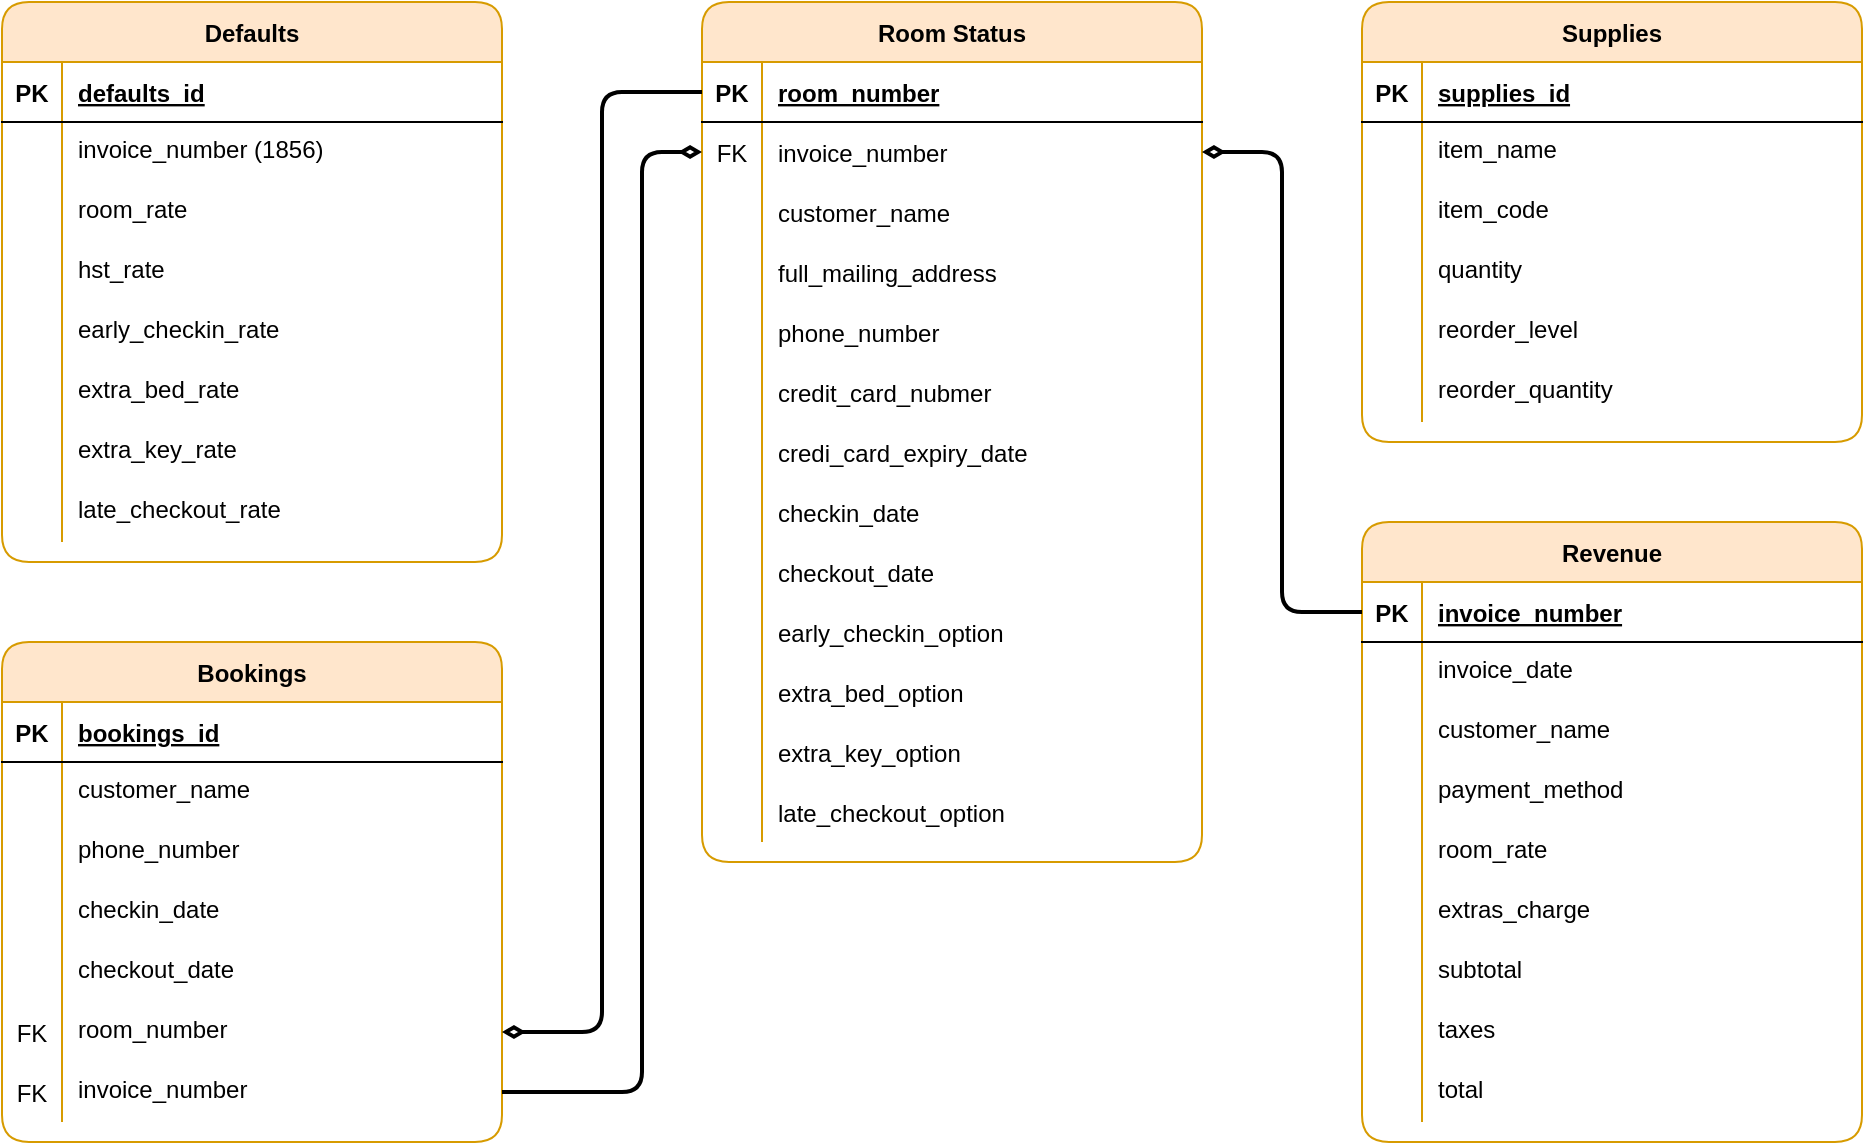 <mxfile version="21.1.1" type="github">
  <diagram id="R2lEEEUBdFMjLlhIrx00" name="Page-1">
    <mxGraphModel dx="1122" dy="660" grid="1" gridSize="10" guides="1" tooltips="1" connect="1" arrows="1" fold="1" page="1" pageScale="1" pageWidth="1000" pageHeight="700" background="#ffffff" math="0" shadow="0" extFonts="Permanent Marker^https://fonts.googleapis.com/css?family=Permanent+Marker">
      <root>
        <mxCell id="0" />
        <mxCell id="1" parent="0" />
        <mxCell id="C-vyLk0tnHw3VtMMgP7b-13" value="Room Status" style="shape=table;startSize=30;container=1;collapsible=1;childLayout=tableLayout;fixedRows=1;rowLines=0;fontStyle=1;align=center;resizeLast=1;fillColor=#ffe6cc;strokeColor=#d79b00;rounded=1;" parent="1" vertex="1">
          <mxGeometry x="390" y="40" width="250" height="430" as="geometry" />
        </mxCell>
        <mxCell id="C-vyLk0tnHw3VtMMgP7b-14" value="" style="shape=partialRectangle;collapsible=0;dropTarget=0;pointerEvents=0;fillColor=none;points=[[0,0.5],[1,0.5]];portConstraint=eastwest;top=0;left=0;right=0;bottom=1;rounded=1;" parent="C-vyLk0tnHw3VtMMgP7b-13" vertex="1">
          <mxGeometry y="30" width="250" height="30" as="geometry" />
        </mxCell>
        <mxCell id="C-vyLk0tnHw3VtMMgP7b-15" value="PK" style="shape=partialRectangle;overflow=hidden;connectable=0;fillColor=none;top=0;left=0;bottom=0;right=0;fontStyle=1;rounded=1;" parent="C-vyLk0tnHw3VtMMgP7b-14" vertex="1">
          <mxGeometry width="30" height="30" as="geometry">
            <mxRectangle width="30" height="30" as="alternateBounds" />
          </mxGeometry>
        </mxCell>
        <mxCell id="C-vyLk0tnHw3VtMMgP7b-16" value="room_number" style="shape=partialRectangle;overflow=hidden;connectable=0;fillColor=none;top=0;left=0;bottom=0;right=0;align=left;spacingLeft=6;fontStyle=5;rounded=1;" parent="C-vyLk0tnHw3VtMMgP7b-14" vertex="1">
          <mxGeometry x="30" width="220" height="30" as="geometry">
            <mxRectangle width="220" height="30" as="alternateBounds" />
          </mxGeometry>
        </mxCell>
        <mxCell id="C-vyLk0tnHw3VtMMgP7b-17" value="" style="shape=partialRectangle;collapsible=0;dropTarget=0;pointerEvents=0;fillColor=none;points=[[0,0.5],[1,0.5]];portConstraint=eastwest;top=0;left=0;right=0;bottom=0;rounded=1;" parent="C-vyLk0tnHw3VtMMgP7b-13" vertex="1">
          <mxGeometry y="60" width="250" height="30" as="geometry" />
        </mxCell>
        <mxCell id="C-vyLk0tnHw3VtMMgP7b-18" value="FK" style="shape=partialRectangle;overflow=hidden;connectable=0;fillColor=none;top=0;left=0;bottom=0;right=0;rounded=1;" parent="C-vyLk0tnHw3VtMMgP7b-17" vertex="1">
          <mxGeometry width="30" height="30" as="geometry">
            <mxRectangle width="30" height="30" as="alternateBounds" />
          </mxGeometry>
        </mxCell>
        <mxCell id="C-vyLk0tnHw3VtMMgP7b-19" value="invoice_number" style="shape=partialRectangle;overflow=hidden;connectable=0;fillColor=none;top=0;left=0;bottom=0;right=0;align=left;spacingLeft=6;rounded=1;" parent="C-vyLk0tnHw3VtMMgP7b-17" vertex="1">
          <mxGeometry x="30" width="220" height="30" as="geometry">
            <mxRectangle width="220" height="30" as="alternateBounds" />
          </mxGeometry>
        </mxCell>
        <mxCell id="C-vyLk0tnHw3VtMMgP7b-20" value="" style="shape=partialRectangle;collapsible=0;dropTarget=0;pointerEvents=0;fillColor=none;points=[[0,0.5],[1,0.5]];portConstraint=eastwest;top=0;left=0;right=0;bottom=0;rounded=1;" parent="C-vyLk0tnHw3VtMMgP7b-13" vertex="1">
          <mxGeometry y="90" width="250" height="30" as="geometry" />
        </mxCell>
        <mxCell id="C-vyLk0tnHw3VtMMgP7b-21" value="" style="shape=partialRectangle;overflow=hidden;connectable=0;fillColor=none;top=0;left=0;bottom=0;right=0;rounded=1;" parent="C-vyLk0tnHw3VtMMgP7b-20" vertex="1">
          <mxGeometry width="30" height="30" as="geometry">
            <mxRectangle width="30" height="30" as="alternateBounds" />
          </mxGeometry>
        </mxCell>
        <mxCell id="C-vyLk0tnHw3VtMMgP7b-22" value="customer_name" style="shape=partialRectangle;overflow=hidden;connectable=0;fillColor=none;top=0;left=0;bottom=0;right=0;align=left;spacingLeft=6;rounded=1;" parent="C-vyLk0tnHw3VtMMgP7b-20" vertex="1">
          <mxGeometry x="30" width="220" height="30" as="geometry">
            <mxRectangle width="220" height="30" as="alternateBounds" />
          </mxGeometry>
        </mxCell>
        <mxCell id="Il1NkntaHr1qtfsXbBFv-8" value="" style="shape=partialRectangle;collapsible=0;dropTarget=0;pointerEvents=0;fillColor=none;points=[[0,0.5],[1,0.5]];portConstraint=eastwest;top=0;left=0;right=0;bottom=0;rounded=1;" vertex="1" parent="C-vyLk0tnHw3VtMMgP7b-13">
          <mxGeometry y="120" width="250" height="30" as="geometry" />
        </mxCell>
        <mxCell id="Il1NkntaHr1qtfsXbBFv-9" value="" style="shape=partialRectangle;overflow=hidden;connectable=0;fillColor=none;top=0;left=0;bottom=0;right=0;rounded=1;" vertex="1" parent="Il1NkntaHr1qtfsXbBFv-8">
          <mxGeometry width="30" height="30" as="geometry">
            <mxRectangle width="30" height="30" as="alternateBounds" />
          </mxGeometry>
        </mxCell>
        <mxCell id="Il1NkntaHr1qtfsXbBFv-10" value="full_mailing_address" style="shape=partialRectangle;overflow=hidden;connectable=0;fillColor=none;top=0;left=0;bottom=0;right=0;align=left;spacingLeft=6;rounded=1;" vertex="1" parent="Il1NkntaHr1qtfsXbBFv-8">
          <mxGeometry x="30" width="220" height="30" as="geometry">
            <mxRectangle width="220" height="30" as="alternateBounds" />
          </mxGeometry>
        </mxCell>
        <mxCell id="Il1NkntaHr1qtfsXbBFv-11" value="" style="shape=partialRectangle;collapsible=0;dropTarget=0;pointerEvents=0;fillColor=none;points=[[0,0.5],[1,0.5]];portConstraint=eastwest;top=0;left=0;right=0;bottom=0;rounded=1;" vertex="1" parent="C-vyLk0tnHw3VtMMgP7b-13">
          <mxGeometry y="150" width="250" height="30" as="geometry" />
        </mxCell>
        <mxCell id="Il1NkntaHr1qtfsXbBFv-12" value="" style="shape=partialRectangle;overflow=hidden;connectable=0;fillColor=none;top=0;left=0;bottom=0;right=0;rounded=1;" vertex="1" parent="Il1NkntaHr1qtfsXbBFv-11">
          <mxGeometry width="30" height="30" as="geometry">
            <mxRectangle width="30" height="30" as="alternateBounds" />
          </mxGeometry>
        </mxCell>
        <mxCell id="Il1NkntaHr1qtfsXbBFv-13" value="phone_number" style="shape=partialRectangle;overflow=hidden;connectable=0;fillColor=none;top=0;left=0;bottom=0;right=0;align=left;spacingLeft=6;rounded=1;" vertex="1" parent="Il1NkntaHr1qtfsXbBFv-11">
          <mxGeometry x="30" width="220" height="30" as="geometry">
            <mxRectangle width="220" height="30" as="alternateBounds" />
          </mxGeometry>
        </mxCell>
        <mxCell id="Il1NkntaHr1qtfsXbBFv-14" value="" style="shape=partialRectangle;collapsible=0;dropTarget=0;pointerEvents=0;fillColor=none;points=[[0,0.5],[1,0.5]];portConstraint=eastwest;top=0;left=0;right=0;bottom=0;rounded=1;" vertex="1" parent="C-vyLk0tnHw3VtMMgP7b-13">
          <mxGeometry y="180" width="250" height="30" as="geometry" />
        </mxCell>
        <mxCell id="Il1NkntaHr1qtfsXbBFv-15" value="" style="shape=partialRectangle;overflow=hidden;connectable=0;fillColor=none;top=0;left=0;bottom=0;right=0;rounded=1;" vertex="1" parent="Il1NkntaHr1qtfsXbBFv-14">
          <mxGeometry width="30" height="30" as="geometry">
            <mxRectangle width="30" height="30" as="alternateBounds" />
          </mxGeometry>
        </mxCell>
        <mxCell id="Il1NkntaHr1qtfsXbBFv-16" value="credit_card_nubmer" style="shape=partialRectangle;overflow=hidden;connectable=0;fillColor=none;top=0;left=0;bottom=0;right=0;align=left;spacingLeft=6;rounded=1;" vertex="1" parent="Il1NkntaHr1qtfsXbBFv-14">
          <mxGeometry x="30" width="220" height="30" as="geometry">
            <mxRectangle width="220" height="30" as="alternateBounds" />
          </mxGeometry>
        </mxCell>
        <mxCell id="Il1NkntaHr1qtfsXbBFv-17" value="" style="shape=partialRectangle;collapsible=0;dropTarget=0;pointerEvents=0;fillColor=none;points=[[0,0.5],[1,0.5]];portConstraint=eastwest;top=0;left=0;right=0;bottom=0;rounded=1;" vertex="1" parent="C-vyLk0tnHw3VtMMgP7b-13">
          <mxGeometry y="210" width="250" height="30" as="geometry" />
        </mxCell>
        <mxCell id="Il1NkntaHr1qtfsXbBFv-18" value="" style="shape=partialRectangle;overflow=hidden;connectable=0;fillColor=none;top=0;left=0;bottom=0;right=0;rounded=1;" vertex="1" parent="Il1NkntaHr1qtfsXbBFv-17">
          <mxGeometry width="30" height="30" as="geometry">
            <mxRectangle width="30" height="30" as="alternateBounds" />
          </mxGeometry>
        </mxCell>
        <mxCell id="Il1NkntaHr1qtfsXbBFv-19" value="credi_card_expiry_date" style="shape=partialRectangle;overflow=hidden;connectable=0;fillColor=none;top=0;left=0;bottom=0;right=0;align=left;spacingLeft=6;rounded=1;" vertex="1" parent="Il1NkntaHr1qtfsXbBFv-17">
          <mxGeometry x="30" width="220" height="30" as="geometry">
            <mxRectangle width="220" height="30" as="alternateBounds" />
          </mxGeometry>
        </mxCell>
        <mxCell id="Il1NkntaHr1qtfsXbBFv-20" value="" style="shape=partialRectangle;collapsible=0;dropTarget=0;pointerEvents=0;fillColor=none;points=[[0,0.5],[1,0.5]];portConstraint=eastwest;top=0;left=0;right=0;bottom=0;rounded=1;" vertex="1" parent="C-vyLk0tnHw3VtMMgP7b-13">
          <mxGeometry y="240" width="250" height="30" as="geometry" />
        </mxCell>
        <mxCell id="Il1NkntaHr1qtfsXbBFv-21" value="" style="shape=partialRectangle;overflow=hidden;connectable=0;fillColor=none;top=0;left=0;bottom=0;right=0;rounded=1;" vertex="1" parent="Il1NkntaHr1qtfsXbBFv-20">
          <mxGeometry width="30" height="30" as="geometry">
            <mxRectangle width="30" height="30" as="alternateBounds" />
          </mxGeometry>
        </mxCell>
        <mxCell id="Il1NkntaHr1qtfsXbBFv-22" value="checkin_date" style="shape=partialRectangle;overflow=hidden;connectable=0;fillColor=none;top=0;left=0;bottom=0;right=0;align=left;spacingLeft=6;rounded=1;" vertex="1" parent="Il1NkntaHr1qtfsXbBFv-20">
          <mxGeometry x="30" width="220" height="30" as="geometry">
            <mxRectangle width="220" height="30" as="alternateBounds" />
          </mxGeometry>
        </mxCell>
        <mxCell id="Il1NkntaHr1qtfsXbBFv-23" value="" style="shape=partialRectangle;collapsible=0;dropTarget=0;pointerEvents=0;fillColor=none;points=[[0,0.5],[1,0.5]];portConstraint=eastwest;top=0;left=0;right=0;bottom=0;rounded=1;" vertex="1" parent="C-vyLk0tnHw3VtMMgP7b-13">
          <mxGeometry y="270" width="250" height="30" as="geometry" />
        </mxCell>
        <mxCell id="Il1NkntaHr1qtfsXbBFv-24" value="" style="shape=partialRectangle;overflow=hidden;connectable=0;fillColor=none;top=0;left=0;bottom=0;right=0;rounded=1;" vertex="1" parent="Il1NkntaHr1qtfsXbBFv-23">
          <mxGeometry width="30" height="30" as="geometry">
            <mxRectangle width="30" height="30" as="alternateBounds" />
          </mxGeometry>
        </mxCell>
        <mxCell id="Il1NkntaHr1qtfsXbBFv-25" value="checkout_date" style="shape=partialRectangle;overflow=hidden;connectable=0;fillColor=none;top=0;left=0;bottom=0;right=0;align=left;spacingLeft=6;rounded=1;" vertex="1" parent="Il1NkntaHr1qtfsXbBFv-23">
          <mxGeometry x="30" width="220" height="30" as="geometry">
            <mxRectangle width="220" height="30" as="alternateBounds" />
          </mxGeometry>
        </mxCell>
        <mxCell id="Il1NkntaHr1qtfsXbBFv-26" value="" style="shape=partialRectangle;collapsible=0;dropTarget=0;pointerEvents=0;fillColor=none;points=[[0,0.5],[1,0.5]];portConstraint=eastwest;top=0;left=0;right=0;bottom=0;rounded=1;" vertex="1" parent="C-vyLk0tnHw3VtMMgP7b-13">
          <mxGeometry y="300" width="250" height="30" as="geometry" />
        </mxCell>
        <mxCell id="Il1NkntaHr1qtfsXbBFv-27" value="" style="shape=partialRectangle;overflow=hidden;connectable=0;fillColor=none;top=0;left=0;bottom=0;right=0;rounded=1;" vertex="1" parent="Il1NkntaHr1qtfsXbBFv-26">
          <mxGeometry width="30" height="30" as="geometry">
            <mxRectangle width="30" height="30" as="alternateBounds" />
          </mxGeometry>
        </mxCell>
        <mxCell id="Il1NkntaHr1qtfsXbBFv-28" value="early_checkin_option" style="shape=partialRectangle;overflow=hidden;connectable=0;fillColor=none;top=0;left=0;bottom=0;right=0;align=left;spacingLeft=6;rounded=1;" vertex="1" parent="Il1NkntaHr1qtfsXbBFv-26">
          <mxGeometry x="30" width="220" height="30" as="geometry">
            <mxRectangle width="220" height="30" as="alternateBounds" />
          </mxGeometry>
        </mxCell>
        <mxCell id="Il1NkntaHr1qtfsXbBFv-50" value="" style="shape=partialRectangle;collapsible=0;dropTarget=0;pointerEvents=0;fillColor=none;points=[[0,0.5],[1,0.5]];portConstraint=eastwest;top=0;left=0;right=0;bottom=0;rounded=1;" vertex="1" parent="C-vyLk0tnHw3VtMMgP7b-13">
          <mxGeometry y="330" width="250" height="30" as="geometry" />
        </mxCell>
        <mxCell id="Il1NkntaHr1qtfsXbBFv-51" value="" style="shape=partialRectangle;overflow=hidden;connectable=0;fillColor=none;top=0;left=0;bottom=0;right=0;rounded=1;" vertex="1" parent="Il1NkntaHr1qtfsXbBFv-50">
          <mxGeometry width="30" height="30" as="geometry">
            <mxRectangle width="30" height="30" as="alternateBounds" />
          </mxGeometry>
        </mxCell>
        <mxCell id="Il1NkntaHr1qtfsXbBFv-52" value="extra_bed_option" style="shape=partialRectangle;overflow=hidden;connectable=0;fillColor=none;top=0;left=0;bottom=0;right=0;align=left;spacingLeft=6;rounded=1;" vertex="1" parent="Il1NkntaHr1qtfsXbBFv-50">
          <mxGeometry x="30" width="220" height="30" as="geometry">
            <mxRectangle width="220" height="30" as="alternateBounds" />
          </mxGeometry>
        </mxCell>
        <mxCell id="Il1NkntaHr1qtfsXbBFv-53" value="" style="shape=partialRectangle;collapsible=0;dropTarget=0;pointerEvents=0;fillColor=none;points=[[0,0.5],[1,0.5]];portConstraint=eastwest;top=0;left=0;right=0;bottom=0;rounded=1;" vertex="1" parent="C-vyLk0tnHw3VtMMgP7b-13">
          <mxGeometry y="360" width="250" height="30" as="geometry" />
        </mxCell>
        <mxCell id="Il1NkntaHr1qtfsXbBFv-54" value="" style="shape=partialRectangle;overflow=hidden;connectable=0;fillColor=none;top=0;left=0;bottom=0;right=0;rounded=1;" vertex="1" parent="Il1NkntaHr1qtfsXbBFv-53">
          <mxGeometry width="30" height="30" as="geometry">
            <mxRectangle width="30" height="30" as="alternateBounds" />
          </mxGeometry>
        </mxCell>
        <mxCell id="Il1NkntaHr1qtfsXbBFv-55" value="extra_key_option" style="shape=partialRectangle;overflow=hidden;connectable=0;fillColor=none;top=0;left=0;bottom=0;right=0;align=left;spacingLeft=6;rounded=1;" vertex="1" parent="Il1NkntaHr1qtfsXbBFv-53">
          <mxGeometry x="30" width="220" height="30" as="geometry">
            <mxRectangle width="220" height="30" as="alternateBounds" />
          </mxGeometry>
        </mxCell>
        <mxCell id="Il1NkntaHr1qtfsXbBFv-56" value="" style="shape=partialRectangle;collapsible=0;dropTarget=0;pointerEvents=0;fillColor=none;points=[[0,0.5],[1,0.5]];portConstraint=eastwest;top=0;left=0;right=0;bottom=0;rounded=1;" vertex="1" parent="C-vyLk0tnHw3VtMMgP7b-13">
          <mxGeometry y="390" width="250" height="30" as="geometry" />
        </mxCell>
        <mxCell id="Il1NkntaHr1qtfsXbBFv-57" value="" style="shape=partialRectangle;overflow=hidden;connectable=0;fillColor=none;top=0;left=0;bottom=0;right=0;rounded=1;" vertex="1" parent="Il1NkntaHr1qtfsXbBFv-56">
          <mxGeometry width="30" height="30" as="geometry">
            <mxRectangle width="30" height="30" as="alternateBounds" />
          </mxGeometry>
        </mxCell>
        <mxCell id="Il1NkntaHr1qtfsXbBFv-58" value="late_checkout_option" style="shape=partialRectangle;overflow=hidden;connectable=0;fillColor=none;top=0;left=0;bottom=0;right=0;align=left;spacingLeft=6;rounded=1;" vertex="1" parent="Il1NkntaHr1qtfsXbBFv-56">
          <mxGeometry x="30" width="220" height="30" as="geometry">
            <mxRectangle width="220" height="30" as="alternateBounds" />
          </mxGeometry>
        </mxCell>
        <mxCell id="Il1NkntaHr1qtfsXbBFv-1" value="Defaults" style="shape=table;startSize=30;container=1;collapsible=1;childLayout=tableLayout;fixedRows=1;rowLines=0;fontStyle=1;align=center;resizeLast=1;fillColor=#ffe6cc;strokeColor=#d79b00;rounded=1;" vertex="1" parent="1">
          <mxGeometry x="40" y="40" width="250" height="280" as="geometry" />
        </mxCell>
        <mxCell id="Il1NkntaHr1qtfsXbBFv-2" value="" style="shape=partialRectangle;collapsible=0;dropTarget=0;pointerEvents=0;fillColor=none;points=[[0,0.5],[1,0.5]];portConstraint=eastwest;top=0;left=0;right=0;bottom=1;rounded=1;" vertex="1" parent="Il1NkntaHr1qtfsXbBFv-1">
          <mxGeometry y="30" width="250" height="30" as="geometry" />
        </mxCell>
        <mxCell id="Il1NkntaHr1qtfsXbBFv-3" value="PK" style="shape=partialRectangle;overflow=hidden;connectable=0;fillColor=none;top=0;left=0;bottom=0;right=0;fontStyle=1;rounded=1;" vertex="1" parent="Il1NkntaHr1qtfsXbBFv-2">
          <mxGeometry width="30" height="30" as="geometry">
            <mxRectangle width="30" height="30" as="alternateBounds" />
          </mxGeometry>
        </mxCell>
        <mxCell id="Il1NkntaHr1qtfsXbBFv-4" value="defaults_id" style="shape=partialRectangle;overflow=hidden;connectable=0;fillColor=none;top=0;left=0;bottom=0;right=0;align=left;spacingLeft=6;fontStyle=5;rounded=1;" vertex="1" parent="Il1NkntaHr1qtfsXbBFv-2">
          <mxGeometry x="30" width="220" height="30" as="geometry">
            <mxRectangle width="220" height="30" as="alternateBounds" />
          </mxGeometry>
        </mxCell>
        <mxCell id="Il1NkntaHr1qtfsXbBFv-5" value="" style="shape=partialRectangle;collapsible=0;dropTarget=0;pointerEvents=0;fillColor=none;points=[[0,0.5],[1,0.5]];portConstraint=eastwest;top=0;left=0;right=0;bottom=0;rounded=1;" vertex="1" parent="Il1NkntaHr1qtfsXbBFv-1">
          <mxGeometry y="60" width="250" height="30" as="geometry" />
        </mxCell>
        <mxCell id="Il1NkntaHr1qtfsXbBFv-6" value="" style="shape=partialRectangle;overflow=hidden;connectable=0;fillColor=none;top=0;left=0;bottom=0;right=0;rounded=1;" vertex="1" parent="Il1NkntaHr1qtfsXbBFv-5">
          <mxGeometry width="30" height="30" as="geometry">
            <mxRectangle width="30" height="30" as="alternateBounds" />
          </mxGeometry>
        </mxCell>
        <mxCell id="Il1NkntaHr1qtfsXbBFv-7" value="invoice_number (1856)&#xa;&#xa;" style="shape=partialRectangle;overflow=hidden;connectable=0;fillColor=none;top=0;left=0;bottom=0;right=0;align=left;spacingLeft=6;verticalAlign=top;rounded=1;" vertex="1" parent="Il1NkntaHr1qtfsXbBFv-5">
          <mxGeometry x="30" width="220" height="30" as="geometry">
            <mxRectangle width="220" height="30" as="alternateBounds" />
          </mxGeometry>
        </mxCell>
        <mxCell id="Il1NkntaHr1qtfsXbBFv-32" value="" style="shape=partialRectangle;collapsible=0;dropTarget=0;pointerEvents=0;fillColor=none;points=[[0,0.5],[1,0.5]];portConstraint=eastwest;top=0;left=0;right=0;bottom=0;rounded=1;" vertex="1" parent="Il1NkntaHr1qtfsXbBFv-1">
          <mxGeometry y="90" width="250" height="30" as="geometry" />
        </mxCell>
        <mxCell id="Il1NkntaHr1qtfsXbBFv-33" value="" style="shape=partialRectangle;overflow=hidden;connectable=0;fillColor=none;top=0;left=0;bottom=0;right=0;rounded=1;" vertex="1" parent="Il1NkntaHr1qtfsXbBFv-32">
          <mxGeometry width="30" height="30" as="geometry">
            <mxRectangle width="30" height="30" as="alternateBounds" />
          </mxGeometry>
        </mxCell>
        <mxCell id="Il1NkntaHr1qtfsXbBFv-34" value="room_rate" style="shape=partialRectangle;overflow=hidden;connectable=0;fillColor=none;top=0;left=0;bottom=0;right=0;align=left;spacingLeft=6;verticalAlign=top;rounded=1;" vertex="1" parent="Il1NkntaHr1qtfsXbBFv-32">
          <mxGeometry x="30" width="220" height="30" as="geometry">
            <mxRectangle width="220" height="30" as="alternateBounds" />
          </mxGeometry>
        </mxCell>
        <mxCell id="Il1NkntaHr1qtfsXbBFv-35" value="" style="shape=partialRectangle;collapsible=0;dropTarget=0;pointerEvents=0;fillColor=none;points=[[0,0.5],[1,0.5]];portConstraint=eastwest;top=0;left=0;right=0;bottom=0;rounded=1;" vertex="1" parent="Il1NkntaHr1qtfsXbBFv-1">
          <mxGeometry y="120" width="250" height="30" as="geometry" />
        </mxCell>
        <mxCell id="Il1NkntaHr1qtfsXbBFv-36" value="" style="shape=partialRectangle;overflow=hidden;connectable=0;fillColor=none;top=0;left=0;bottom=0;right=0;rounded=1;" vertex="1" parent="Il1NkntaHr1qtfsXbBFv-35">
          <mxGeometry width="30" height="30" as="geometry">
            <mxRectangle width="30" height="30" as="alternateBounds" />
          </mxGeometry>
        </mxCell>
        <mxCell id="Il1NkntaHr1qtfsXbBFv-37" value="hst_rate" style="shape=partialRectangle;overflow=hidden;connectable=0;fillColor=none;top=0;left=0;bottom=0;right=0;align=left;spacingLeft=6;verticalAlign=top;rounded=1;" vertex="1" parent="Il1NkntaHr1qtfsXbBFv-35">
          <mxGeometry x="30" width="220" height="30" as="geometry">
            <mxRectangle width="220" height="30" as="alternateBounds" />
          </mxGeometry>
        </mxCell>
        <mxCell id="Il1NkntaHr1qtfsXbBFv-38" value="" style="shape=partialRectangle;collapsible=0;dropTarget=0;pointerEvents=0;fillColor=none;points=[[0,0.5],[1,0.5]];portConstraint=eastwest;top=0;left=0;right=0;bottom=0;rounded=1;" vertex="1" parent="Il1NkntaHr1qtfsXbBFv-1">
          <mxGeometry y="150" width="250" height="30" as="geometry" />
        </mxCell>
        <mxCell id="Il1NkntaHr1qtfsXbBFv-39" value="" style="shape=partialRectangle;overflow=hidden;connectable=0;fillColor=none;top=0;left=0;bottom=0;right=0;rounded=1;" vertex="1" parent="Il1NkntaHr1qtfsXbBFv-38">
          <mxGeometry width="30" height="30" as="geometry">
            <mxRectangle width="30" height="30" as="alternateBounds" />
          </mxGeometry>
        </mxCell>
        <mxCell id="Il1NkntaHr1qtfsXbBFv-40" value="early_checkin_rate" style="shape=partialRectangle;overflow=hidden;connectable=0;fillColor=none;top=0;left=0;bottom=0;right=0;align=left;spacingLeft=6;verticalAlign=top;rounded=1;" vertex="1" parent="Il1NkntaHr1qtfsXbBFv-38">
          <mxGeometry x="30" width="220" height="30" as="geometry">
            <mxRectangle width="220" height="30" as="alternateBounds" />
          </mxGeometry>
        </mxCell>
        <mxCell id="Il1NkntaHr1qtfsXbBFv-41" value="" style="shape=partialRectangle;collapsible=0;dropTarget=0;pointerEvents=0;fillColor=none;points=[[0,0.5],[1,0.5]];portConstraint=eastwest;top=0;left=0;right=0;bottom=0;rounded=1;" vertex="1" parent="Il1NkntaHr1qtfsXbBFv-1">
          <mxGeometry y="180" width="250" height="30" as="geometry" />
        </mxCell>
        <mxCell id="Il1NkntaHr1qtfsXbBFv-42" value="" style="shape=partialRectangle;overflow=hidden;connectable=0;fillColor=none;top=0;left=0;bottom=0;right=0;rounded=1;" vertex="1" parent="Il1NkntaHr1qtfsXbBFv-41">
          <mxGeometry width="30" height="30" as="geometry">
            <mxRectangle width="30" height="30" as="alternateBounds" />
          </mxGeometry>
        </mxCell>
        <mxCell id="Il1NkntaHr1qtfsXbBFv-43" value="extra_bed_rate" style="shape=partialRectangle;overflow=hidden;connectable=0;fillColor=none;top=0;left=0;bottom=0;right=0;align=left;spacingLeft=6;verticalAlign=top;rounded=1;" vertex="1" parent="Il1NkntaHr1qtfsXbBFv-41">
          <mxGeometry x="30" width="220" height="30" as="geometry">
            <mxRectangle width="220" height="30" as="alternateBounds" />
          </mxGeometry>
        </mxCell>
        <mxCell id="Il1NkntaHr1qtfsXbBFv-44" value="" style="shape=partialRectangle;collapsible=0;dropTarget=0;pointerEvents=0;fillColor=none;points=[[0,0.5],[1,0.5]];portConstraint=eastwest;top=0;left=0;right=0;bottom=0;rounded=1;" vertex="1" parent="Il1NkntaHr1qtfsXbBFv-1">
          <mxGeometry y="210" width="250" height="30" as="geometry" />
        </mxCell>
        <mxCell id="Il1NkntaHr1qtfsXbBFv-45" value="" style="shape=partialRectangle;overflow=hidden;connectable=0;fillColor=none;top=0;left=0;bottom=0;right=0;rounded=1;" vertex="1" parent="Il1NkntaHr1qtfsXbBFv-44">
          <mxGeometry width="30" height="30" as="geometry">
            <mxRectangle width="30" height="30" as="alternateBounds" />
          </mxGeometry>
        </mxCell>
        <mxCell id="Il1NkntaHr1qtfsXbBFv-46" value="extra_key_rate" style="shape=partialRectangle;overflow=hidden;connectable=0;fillColor=none;top=0;left=0;bottom=0;right=0;align=left;spacingLeft=6;verticalAlign=top;rounded=1;" vertex="1" parent="Il1NkntaHr1qtfsXbBFv-44">
          <mxGeometry x="30" width="220" height="30" as="geometry">
            <mxRectangle width="220" height="30" as="alternateBounds" />
          </mxGeometry>
        </mxCell>
        <mxCell id="Il1NkntaHr1qtfsXbBFv-47" value="" style="shape=partialRectangle;collapsible=0;dropTarget=0;pointerEvents=0;fillColor=none;points=[[0,0.5],[1,0.5]];portConstraint=eastwest;top=0;left=0;right=0;bottom=0;rounded=1;" vertex="1" parent="Il1NkntaHr1qtfsXbBFv-1">
          <mxGeometry y="240" width="250" height="30" as="geometry" />
        </mxCell>
        <mxCell id="Il1NkntaHr1qtfsXbBFv-48" value="" style="shape=partialRectangle;overflow=hidden;connectable=0;fillColor=none;top=0;left=0;bottom=0;right=0;rounded=1;" vertex="1" parent="Il1NkntaHr1qtfsXbBFv-47">
          <mxGeometry width="30" height="30" as="geometry">
            <mxRectangle width="30" height="30" as="alternateBounds" />
          </mxGeometry>
        </mxCell>
        <mxCell id="Il1NkntaHr1qtfsXbBFv-49" value="late_checkout_rate" style="shape=partialRectangle;overflow=hidden;connectable=0;fillColor=none;top=0;left=0;bottom=0;right=0;align=left;spacingLeft=6;verticalAlign=top;rounded=1;" vertex="1" parent="Il1NkntaHr1qtfsXbBFv-47">
          <mxGeometry x="30" width="220" height="30" as="geometry">
            <mxRectangle width="220" height="30" as="alternateBounds" />
          </mxGeometry>
        </mxCell>
        <mxCell id="Il1NkntaHr1qtfsXbBFv-59" value="Bookings" style="shape=table;startSize=30;container=1;collapsible=1;childLayout=tableLayout;fixedRows=1;rowLines=0;fontStyle=1;align=center;resizeLast=1;fillColor=#ffe6cc;strokeColor=#d79b00;rounded=1;" vertex="1" parent="1">
          <mxGeometry x="40" y="360" width="250" height="250" as="geometry" />
        </mxCell>
        <mxCell id="Il1NkntaHr1qtfsXbBFv-60" value="" style="shape=partialRectangle;collapsible=0;dropTarget=0;pointerEvents=0;fillColor=none;points=[[0,0.5],[1,0.5]];portConstraint=eastwest;top=0;left=0;right=0;bottom=1;rounded=1;" vertex="1" parent="Il1NkntaHr1qtfsXbBFv-59">
          <mxGeometry y="30" width="250" height="30" as="geometry" />
        </mxCell>
        <mxCell id="Il1NkntaHr1qtfsXbBFv-61" value="PK" style="shape=partialRectangle;overflow=hidden;connectable=0;fillColor=none;top=0;left=0;bottom=0;right=0;fontStyle=1;rounded=1;" vertex="1" parent="Il1NkntaHr1qtfsXbBFv-60">
          <mxGeometry width="30" height="30" as="geometry">
            <mxRectangle width="30" height="30" as="alternateBounds" />
          </mxGeometry>
        </mxCell>
        <mxCell id="Il1NkntaHr1qtfsXbBFv-62" value="bookings_id" style="shape=partialRectangle;overflow=hidden;connectable=0;fillColor=none;top=0;left=0;bottom=0;right=0;align=left;spacingLeft=6;fontStyle=5;rounded=1;" vertex="1" parent="Il1NkntaHr1qtfsXbBFv-60">
          <mxGeometry x="30" width="220" height="30" as="geometry">
            <mxRectangle width="220" height="30" as="alternateBounds" />
          </mxGeometry>
        </mxCell>
        <mxCell id="Il1NkntaHr1qtfsXbBFv-63" value="" style="shape=partialRectangle;collapsible=0;dropTarget=0;pointerEvents=0;fillColor=none;points=[[0,0.5],[1,0.5]];portConstraint=eastwest;top=0;left=0;right=0;bottom=0;rounded=1;" vertex="1" parent="Il1NkntaHr1qtfsXbBFv-59">
          <mxGeometry y="60" width="250" height="30" as="geometry" />
        </mxCell>
        <mxCell id="Il1NkntaHr1qtfsXbBFv-64" value="" style="shape=partialRectangle;overflow=hidden;connectable=0;fillColor=none;top=0;left=0;bottom=0;right=0;rounded=1;" vertex="1" parent="Il1NkntaHr1qtfsXbBFv-63">
          <mxGeometry width="30" height="30" as="geometry">
            <mxRectangle width="30" height="30" as="alternateBounds" />
          </mxGeometry>
        </mxCell>
        <mxCell id="Il1NkntaHr1qtfsXbBFv-65" value="customer_name" style="shape=partialRectangle;overflow=hidden;connectable=0;fillColor=none;top=0;left=0;bottom=0;right=0;align=left;spacingLeft=6;verticalAlign=top;rounded=1;" vertex="1" parent="Il1NkntaHr1qtfsXbBFv-63">
          <mxGeometry x="30" width="220" height="30" as="geometry">
            <mxRectangle width="220" height="30" as="alternateBounds" />
          </mxGeometry>
        </mxCell>
        <mxCell id="Il1NkntaHr1qtfsXbBFv-66" value="" style="shape=partialRectangle;collapsible=0;dropTarget=0;pointerEvents=0;fillColor=none;points=[[0,0.5],[1,0.5]];portConstraint=eastwest;top=0;left=0;right=0;bottom=0;rounded=1;" vertex="1" parent="Il1NkntaHr1qtfsXbBFv-59">
          <mxGeometry y="90" width="250" height="30" as="geometry" />
        </mxCell>
        <mxCell id="Il1NkntaHr1qtfsXbBFv-67" value="" style="shape=partialRectangle;overflow=hidden;connectable=0;fillColor=none;top=0;left=0;bottom=0;right=0;rounded=1;" vertex="1" parent="Il1NkntaHr1qtfsXbBFv-66">
          <mxGeometry width="30" height="30" as="geometry">
            <mxRectangle width="30" height="30" as="alternateBounds" />
          </mxGeometry>
        </mxCell>
        <mxCell id="Il1NkntaHr1qtfsXbBFv-68" value="phone_number" style="shape=partialRectangle;overflow=hidden;connectable=0;fillColor=none;top=0;left=0;bottom=0;right=0;align=left;spacingLeft=6;verticalAlign=top;rounded=1;" vertex="1" parent="Il1NkntaHr1qtfsXbBFv-66">
          <mxGeometry x="30" width="220" height="30" as="geometry">
            <mxRectangle width="220" height="30" as="alternateBounds" />
          </mxGeometry>
        </mxCell>
        <mxCell id="Il1NkntaHr1qtfsXbBFv-69" value="" style="shape=partialRectangle;collapsible=0;dropTarget=0;pointerEvents=0;fillColor=none;points=[[0,0.5],[1,0.5]];portConstraint=eastwest;top=0;left=0;right=0;bottom=0;rounded=1;" vertex="1" parent="Il1NkntaHr1qtfsXbBFv-59">
          <mxGeometry y="120" width="250" height="30" as="geometry" />
        </mxCell>
        <mxCell id="Il1NkntaHr1qtfsXbBFv-70" value="" style="shape=partialRectangle;overflow=hidden;connectable=0;fillColor=none;top=0;left=0;bottom=0;right=0;rounded=1;" vertex="1" parent="Il1NkntaHr1qtfsXbBFv-69">
          <mxGeometry width="30" height="30" as="geometry">
            <mxRectangle width="30" height="30" as="alternateBounds" />
          </mxGeometry>
        </mxCell>
        <mxCell id="Il1NkntaHr1qtfsXbBFv-71" value="checkin_date" style="shape=partialRectangle;overflow=hidden;connectable=0;fillColor=none;top=0;left=0;bottom=0;right=0;align=left;spacingLeft=6;verticalAlign=top;rounded=1;" vertex="1" parent="Il1NkntaHr1qtfsXbBFv-69">
          <mxGeometry x="30" width="220" height="30" as="geometry">
            <mxRectangle width="220" height="30" as="alternateBounds" />
          </mxGeometry>
        </mxCell>
        <mxCell id="Il1NkntaHr1qtfsXbBFv-72" value="" style="shape=partialRectangle;collapsible=0;dropTarget=0;pointerEvents=0;fillColor=none;points=[[0,0.5],[1,0.5]];portConstraint=eastwest;top=0;left=0;right=0;bottom=0;rounded=1;" vertex="1" parent="Il1NkntaHr1qtfsXbBFv-59">
          <mxGeometry y="150" width="250" height="30" as="geometry" />
        </mxCell>
        <mxCell id="Il1NkntaHr1qtfsXbBFv-73" value="" style="shape=partialRectangle;overflow=hidden;connectable=0;fillColor=none;top=0;left=0;bottom=0;right=0;rounded=1;" vertex="1" parent="Il1NkntaHr1qtfsXbBFv-72">
          <mxGeometry width="30" height="30" as="geometry">
            <mxRectangle width="30" height="30" as="alternateBounds" />
          </mxGeometry>
        </mxCell>
        <mxCell id="Il1NkntaHr1qtfsXbBFv-74" value="checkout_date" style="shape=partialRectangle;overflow=hidden;connectable=0;fillColor=none;top=0;left=0;bottom=0;right=0;align=left;spacingLeft=6;verticalAlign=top;rounded=1;" vertex="1" parent="Il1NkntaHr1qtfsXbBFv-72">
          <mxGeometry x="30" width="220" height="30" as="geometry">
            <mxRectangle width="220" height="30" as="alternateBounds" />
          </mxGeometry>
        </mxCell>
        <mxCell id="Il1NkntaHr1qtfsXbBFv-141" value="" style="shape=partialRectangle;collapsible=0;dropTarget=0;pointerEvents=0;fillColor=none;points=[[0,0.5],[1,0.5]];portConstraint=eastwest;top=0;left=0;right=0;bottom=0;rounded=1;" vertex="1" parent="Il1NkntaHr1qtfsXbBFv-59">
          <mxGeometry y="180" width="250" height="30" as="geometry" />
        </mxCell>
        <mxCell id="Il1NkntaHr1qtfsXbBFv-142" value="FK" style="shape=partialRectangle;overflow=hidden;connectable=0;fillColor=none;top=0;left=0;bottom=0;right=0;rounded=1;" vertex="1" parent="Il1NkntaHr1qtfsXbBFv-141">
          <mxGeometry width="30" height="30" as="geometry">
            <mxRectangle width="30" height="30" as="alternateBounds" />
          </mxGeometry>
        </mxCell>
        <mxCell id="Il1NkntaHr1qtfsXbBFv-143" value="room_number" style="shape=partialRectangle;overflow=hidden;connectable=0;fillColor=none;top=0;left=0;bottom=0;right=0;align=left;spacingLeft=6;verticalAlign=top;rounded=1;" vertex="1" parent="Il1NkntaHr1qtfsXbBFv-141">
          <mxGeometry x="30" width="220" height="30" as="geometry">
            <mxRectangle width="220" height="30" as="alternateBounds" />
          </mxGeometry>
        </mxCell>
        <mxCell id="Il1NkntaHr1qtfsXbBFv-146" value="" style="shape=partialRectangle;collapsible=0;dropTarget=0;pointerEvents=0;fillColor=none;points=[[0,0.5],[1,0.5]];portConstraint=eastwest;top=0;left=0;right=0;bottom=0;rounded=1;" vertex="1" parent="Il1NkntaHr1qtfsXbBFv-59">
          <mxGeometry y="210" width="250" height="30" as="geometry" />
        </mxCell>
        <mxCell id="Il1NkntaHr1qtfsXbBFv-147" value="FK" style="shape=partialRectangle;overflow=hidden;connectable=0;fillColor=none;top=0;left=0;bottom=0;right=0;rounded=1;" vertex="1" parent="Il1NkntaHr1qtfsXbBFv-146">
          <mxGeometry width="30" height="30" as="geometry">
            <mxRectangle width="30" height="30" as="alternateBounds" />
          </mxGeometry>
        </mxCell>
        <mxCell id="Il1NkntaHr1qtfsXbBFv-148" value="invoice_number" style="shape=partialRectangle;overflow=hidden;connectable=0;fillColor=none;top=0;left=0;bottom=0;right=0;align=left;spacingLeft=6;verticalAlign=top;rounded=1;" vertex="1" parent="Il1NkntaHr1qtfsXbBFv-146">
          <mxGeometry x="30" width="220" height="30" as="geometry">
            <mxRectangle width="220" height="30" as="alternateBounds" />
          </mxGeometry>
        </mxCell>
        <mxCell id="Il1NkntaHr1qtfsXbBFv-88" value="Revenue" style="shape=table;startSize=30;container=1;collapsible=1;childLayout=tableLayout;fixedRows=1;rowLines=0;fontStyle=1;align=center;resizeLast=1;fillColor=#ffe6cc;strokeColor=#d79b00;rounded=1;" vertex="1" parent="1">
          <mxGeometry x="720" y="300" width="250" height="310" as="geometry" />
        </mxCell>
        <mxCell id="Il1NkntaHr1qtfsXbBFv-89" value="" style="shape=partialRectangle;collapsible=0;dropTarget=0;pointerEvents=0;fillColor=none;points=[[0,0.5],[1,0.5]];portConstraint=eastwest;top=0;left=0;right=0;bottom=1;rounded=1;" vertex="1" parent="Il1NkntaHr1qtfsXbBFv-88">
          <mxGeometry y="30" width="250" height="30" as="geometry" />
        </mxCell>
        <mxCell id="Il1NkntaHr1qtfsXbBFv-90" value="PK" style="shape=partialRectangle;overflow=hidden;connectable=0;fillColor=none;top=0;left=0;bottom=0;right=0;fontStyle=1;rounded=1;" vertex="1" parent="Il1NkntaHr1qtfsXbBFv-89">
          <mxGeometry width="30" height="30" as="geometry">
            <mxRectangle width="30" height="30" as="alternateBounds" />
          </mxGeometry>
        </mxCell>
        <mxCell id="Il1NkntaHr1qtfsXbBFv-91" value="invoice_number" style="shape=partialRectangle;overflow=hidden;connectable=0;fillColor=none;top=0;left=0;bottom=0;right=0;align=left;spacingLeft=6;fontStyle=5;rounded=1;" vertex="1" parent="Il1NkntaHr1qtfsXbBFv-89">
          <mxGeometry x="30" width="220" height="30" as="geometry">
            <mxRectangle width="220" height="30" as="alternateBounds" />
          </mxGeometry>
        </mxCell>
        <mxCell id="Il1NkntaHr1qtfsXbBFv-95" value="" style="shape=partialRectangle;collapsible=0;dropTarget=0;pointerEvents=0;fillColor=none;points=[[0,0.5],[1,0.5]];portConstraint=eastwest;top=0;left=0;right=0;bottom=0;rounded=1;" vertex="1" parent="Il1NkntaHr1qtfsXbBFv-88">
          <mxGeometry y="60" width="250" height="30" as="geometry" />
        </mxCell>
        <mxCell id="Il1NkntaHr1qtfsXbBFv-96" value="" style="shape=partialRectangle;overflow=hidden;connectable=0;fillColor=none;top=0;left=0;bottom=0;right=0;rounded=1;" vertex="1" parent="Il1NkntaHr1qtfsXbBFv-95">
          <mxGeometry width="30" height="30" as="geometry">
            <mxRectangle width="30" height="30" as="alternateBounds" />
          </mxGeometry>
        </mxCell>
        <mxCell id="Il1NkntaHr1qtfsXbBFv-97" value="invoice_date" style="shape=partialRectangle;overflow=hidden;connectable=0;fillColor=none;top=0;left=0;bottom=0;right=0;align=left;spacingLeft=6;verticalAlign=top;rounded=1;" vertex="1" parent="Il1NkntaHr1qtfsXbBFv-95">
          <mxGeometry x="30" width="220" height="30" as="geometry">
            <mxRectangle width="220" height="30" as="alternateBounds" />
          </mxGeometry>
        </mxCell>
        <mxCell id="Il1NkntaHr1qtfsXbBFv-98" value="" style="shape=partialRectangle;collapsible=0;dropTarget=0;pointerEvents=0;fillColor=none;points=[[0,0.5],[1,0.5]];portConstraint=eastwest;top=0;left=0;right=0;bottom=0;rounded=1;" vertex="1" parent="Il1NkntaHr1qtfsXbBFv-88">
          <mxGeometry y="90" width="250" height="30" as="geometry" />
        </mxCell>
        <mxCell id="Il1NkntaHr1qtfsXbBFv-99" value="" style="shape=partialRectangle;overflow=hidden;connectable=0;fillColor=none;top=0;left=0;bottom=0;right=0;rounded=1;" vertex="1" parent="Il1NkntaHr1qtfsXbBFv-98">
          <mxGeometry width="30" height="30" as="geometry">
            <mxRectangle width="30" height="30" as="alternateBounds" />
          </mxGeometry>
        </mxCell>
        <mxCell id="Il1NkntaHr1qtfsXbBFv-100" value="customer_name" style="shape=partialRectangle;overflow=hidden;connectable=0;fillColor=none;top=0;left=0;bottom=0;right=0;align=left;spacingLeft=6;verticalAlign=top;rounded=1;" vertex="1" parent="Il1NkntaHr1qtfsXbBFv-98">
          <mxGeometry x="30" width="220" height="30" as="geometry">
            <mxRectangle width="220" height="30" as="alternateBounds" />
          </mxGeometry>
        </mxCell>
        <mxCell id="Il1NkntaHr1qtfsXbBFv-101" value="" style="shape=partialRectangle;collapsible=0;dropTarget=0;pointerEvents=0;fillColor=none;points=[[0,0.5],[1,0.5]];portConstraint=eastwest;top=0;left=0;right=0;bottom=0;rounded=1;" vertex="1" parent="Il1NkntaHr1qtfsXbBFv-88">
          <mxGeometry y="120" width="250" height="30" as="geometry" />
        </mxCell>
        <mxCell id="Il1NkntaHr1qtfsXbBFv-102" value="" style="shape=partialRectangle;overflow=hidden;connectable=0;fillColor=none;top=0;left=0;bottom=0;right=0;rounded=1;" vertex="1" parent="Il1NkntaHr1qtfsXbBFv-101">
          <mxGeometry width="30" height="30" as="geometry">
            <mxRectangle width="30" height="30" as="alternateBounds" />
          </mxGeometry>
        </mxCell>
        <mxCell id="Il1NkntaHr1qtfsXbBFv-103" value="payment_method" style="shape=partialRectangle;overflow=hidden;connectable=0;fillColor=none;top=0;left=0;bottom=0;right=0;align=left;spacingLeft=6;verticalAlign=top;rounded=1;" vertex="1" parent="Il1NkntaHr1qtfsXbBFv-101">
          <mxGeometry x="30" width="220" height="30" as="geometry">
            <mxRectangle width="220" height="30" as="alternateBounds" />
          </mxGeometry>
        </mxCell>
        <mxCell id="Il1NkntaHr1qtfsXbBFv-104" value="" style="shape=partialRectangle;collapsible=0;dropTarget=0;pointerEvents=0;fillColor=none;points=[[0,0.5],[1,0.5]];portConstraint=eastwest;top=0;left=0;right=0;bottom=0;rounded=1;" vertex="1" parent="Il1NkntaHr1qtfsXbBFv-88">
          <mxGeometry y="150" width="250" height="30" as="geometry" />
        </mxCell>
        <mxCell id="Il1NkntaHr1qtfsXbBFv-105" value="" style="shape=partialRectangle;overflow=hidden;connectable=0;fillColor=none;top=0;left=0;bottom=0;right=0;rounded=1;" vertex="1" parent="Il1NkntaHr1qtfsXbBFv-104">
          <mxGeometry width="30" height="30" as="geometry">
            <mxRectangle width="30" height="30" as="alternateBounds" />
          </mxGeometry>
        </mxCell>
        <mxCell id="Il1NkntaHr1qtfsXbBFv-106" value="room_rate" style="shape=partialRectangle;overflow=hidden;connectable=0;fillColor=none;top=0;left=0;bottom=0;right=0;align=left;spacingLeft=6;verticalAlign=top;rounded=1;" vertex="1" parent="Il1NkntaHr1qtfsXbBFv-104">
          <mxGeometry x="30" width="220" height="30" as="geometry">
            <mxRectangle width="220" height="30" as="alternateBounds" />
          </mxGeometry>
        </mxCell>
        <mxCell id="Il1NkntaHr1qtfsXbBFv-107" value="" style="shape=partialRectangle;collapsible=0;dropTarget=0;pointerEvents=0;fillColor=none;points=[[0,0.5],[1,0.5]];portConstraint=eastwest;top=0;left=0;right=0;bottom=0;rounded=1;" vertex="1" parent="Il1NkntaHr1qtfsXbBFv-88">
          <mxGeometry y="180" width="250" height="30" as="geometry" />
        </mxCell>
        <mxCell id="Il1NkntaHr1qtfsXbBFv-108" value="" style="shape=partialRectangle;overflow=hidden;connectable=0;fillColor=none;top=0;left=0;bottom=0;right=0;rounded=1;" vertex="1" parent="Il1NkntaHr1qtfsXbBFv-107">
          <mxGeometry width="30" height="30" as="geometry">
            <mxRectangle width="30" height="30" as="alternateBounds" />
          </mxGeometry>
        </mxCell>
        <mxCell id="Il1NkntaHr1qtfsXbBFv-109" value="extras_charge" style="shape=partialRectangle;overflow=hidden;connectable=0;fillColor=none;top=0;left=0;bottom=0;right=0;align=left;spacingLeft=6;verticalAlign=top;rounded=1;" vertex="1" parent="Il1NkntaHr1qtfsXbBFv-107">
          <mxGeometry x="30" width="220" height="30" as="geometry">
            <mxRectangle width="220" height="30" as="alternateBounds" />
          </mxGeometry>
        </mxCell>
        <mxCell id="Il1NkntaHr1qtfsXbBFv-110" value="" style="shape=partialRectangle;collapsible=0;dropTarget=0;pointerEvents=0;fillColor=none;points=[[0,0.5],[1,0.5]];portConstraint=eastwest;top=0;left=0;right=0;bottom=0;rounded=1;" vertex="1" parent="Il1NkntaHr1qtfsXbBFv-88">
          <mxGeometry y="210" width="250" height="30" as="geometry" />
        </mxCell>
        <mxCell id="Il1NkntaHr1qtfsXbBFv-111" value="" style="shape=partialRectangle;overflow=hidden;connectable=0;fillColor=none;top=0;left=0;bottom=0;right=0;rounded=1;" vertex="1" parent="Il1NkntaHr1qtfsXbBFv-110">
          <mxGeometry width="30" height="30" as="geometry">
            <mxRectangle width="30" height="30" as="alternateBounds" />
          </mxGeometry>
        </mxCell>
        <mxCell id="Il1NkntaHr1qtfsXbBFv-112" value="subtotal" style="shape=partialRectangle;overflow=hidden;connectable=0;fillColor=none;top=0;left=0;bottom=0;right=0;align=left;spacingLeft=6;verticalAlign=top;rounded=1;" vertex="1" parent="Il1NkntaHr1qtfsXbBFv-110">
          <mxGeometry x="30" width="220" height="30" as="geometry">
            <mxRectangle width="220" height="30" as="alternateBounds" />
          </mxGeometry>
        </mxCell>
        <mxCell id="Il1NkntaHr1qtfsXbBFv-113" value="" style="shape=partialRectangle;collapsible=0;dropTarget=0;pointerEvents=0;fillColor=none;points=[[0,0.5],[1,0.5]];portConstraint=eastwest;top=0;left=0;right=0;bottom=0;rounded=1;" vertex="1" parent="Il1NkntaHr1qtfsXbBFv-88">
          <mxGeometry y="240" width="250" height="30" as="geometry" />
        </mxCell>
        <mxCell id="Il1NkntaHr1qtfsXbBFv-114" value="" style="shape=partialRectangle;overflow=hidden;connectable=0;fillColor=none;top=0;left=0;bottom=0;right=0;rounded=1;" vertex="1" parent="Il1NkntaHr1qtfsXbBFv-113">
          <mxGeometry width="30" height="30" as="geometry">
            <mxRectangle width="30" height="30" as="alternateBounds" />
          </mxGeometry>
        </mxCell>
        <mxCell id="Il1NkntaHr1qtfsXbBFv-115" value="taxes" style="shape=partialRectangle;overflow=hidden;connectable=0;fillColor=none;top=0;left=0;bottom=0;right=0;align=left;spacingLeft=6;verticalAlign=top;rounded=1;" vertex="1" parent="Il1NkntaHr1qtfsXbBFv-113">
          <mxGeometry x="30" width="220" height="30" as="geometry">
            <mxRectangle width="220" height="30" as="alternateBounds" />
          </mxGeometry>
        </mxCell>
        <mxCell id="Il1NkntaHr1qtfsXbBFv-116" value="" style="shape=partialRectangle;collapsible=0;dropTarget=0;pointerEvents=0;fillColor=none;points=[[0,0.5],[1,0.5]];portConstraint=eastwest;top=0;left=0;right=0;bottom=0;rounded=1;" vertex="1" parent="Il1NkntaHr1qtfsXbBFv-88">
          <mxGeometry y="270" width="250" height="30" as="geometry" />
        </mxCell>
        <mxCell id="Il1NkntaHr1qtfsXbBFv-117" value="" style="shape=partialRectangle;overflow=hidden;connectable=0;fillColor=none;top=0;left=0;bottom=0;right=0;rounded=1;" vertex="1" parent="Il1NkntaHr1qtfsXbBFv-116">
          <mxGeometry width="30" height="30" as="geometry">
            <mxRectangle width="30" height="30" as="alternateBounds" />
          </mxGeometry>
        </mxCell>
        <mxCell id="Il1NkntaHr1qtfsXbBFv-118" value="total" style="shape=partialRectangle;overflow=hidden;connectable=0;fillColor=none;top=0;left=0;bottom=0;right=0;align=left;spacingLeft=6;verticalAlign=top;rounded=1;" vertex="1" parent="Il1NkntaHr1qtfsXbBFv-116">
          <mxGeometry x="30" width="220" height="30" as="geometry">
            <mxRectangle width="220" height="30" as="alternateBounds" />
          </mxGeometry>
        </mxCell>
        <mxCell id="Il1NkntaHr1qtfsXbBFv-119" value="Supplies" style="shape=table;startSize=30;container=1;collapsible=1;childLayout=tableLayout;fixedRows=1;rowLines=0;fontStyle=1;align=center;resizeLast=1;fillColor=#ffe6cc;strokeColor=#d79b00;rounded=1;" vertex="1" parent="1">
          <mxGeometry x="720" y="40" width="250" height="220" as="geometry" />
        </mxCell>
        <mxCell id="Il1NkntaHr1qtfsXbBFv-120" value="" style="shape=partialRectangle;collapsible=0;dropTarget=0;pointerEvents=0;fillColor=none;points=[[0,0.5],[1,0.5]];portConstraint=eastwest;top=0;left=0;right=0;bottom=1;rounded=1;" vertex="1" parent="Il1NkntaHr1qtfsXbBFv-119">
          <mxGeometry y="30" width="250" height="30" as="geometry" />
        </mxCell>
        <mxCell id="Il1NkntaHr1qtfsXbBFv-121" value="PK" style="shape=partialRectangle;overflow=hidden;connectable=0;fillColor=none;top=0;left=0;bottom=0;right=0;fontStyle=1;rounded=1;" vertex="1" parent="Il1NkntaHr1qtfsXbBFv-120">
          <mxGeometry width="30" height="30" as="geometry">
            <mxRectangle width="30" height="30" as="alternateBounds" />
          </mxGeometry>
        </mxCell>
        <mxCell id="Il1NkntaHr1qtfsXbBFv-122" value="supplies_id" style="shape=partialRectangle;overflow=hidden;connectable=0;fillColor=none;top=0;left=0;bottom=0;right=0;align=left;spacingLeft=6;fontStyle=5;rounded=1;" vertex="1" parent="Il1NkntaHr1qtfsXbBFv-120">
          <mxGeometry x="30" width="220" height="30" as="geometry">
            <mxRectangle width="220" height="30" as="alternateBounds" />
          </mxGeometry>
        </mxCell>
        <mxCell id="Il1NkntaHr1qtfsXbBFv-123" value="" style="shape=partialRectangle;collapsible=0;dropTarget=0;pointerEvents=0;fillColor=none;points=[[0,0.5],[1,0.5]];portConstraint=eastwest;top=0;left=0;right=0;bottom=0;rounded=1;" vertex="1" parent="Il1NkntaHr1qtfsXbBFv-119">
          <mxGeometry y="60" width="250" height="30" as="geometry" />
        </mxCell>
        <mxCell id="Il1NkntaHr1qtfsXbBFv-124" value="" style="shape=partialRectangle;overflow=hidden;connectable=0;fillColor=none;top=0;left=0;bottom=0;right=0;rounded=1;" vertex="1" parent="Il1NkntaHr1qtfsXbBFv-123">
          <mxGeometry width="30" height="30" as="geometry">
            <mxRectangle width="30" height="30" as="alternateBounds" />
          </mxGeometry>
        </mxCell>
        <mxCell id="Il1NkntaHr1qtfsXbBFv-125" value="item_name" style="shape=partialRectangle;overflow=hidden;connectable=0;fillColor=none;top=0;left=0;bottom=0;right=0;align=left;spacingLeft=6;verticalAlign=top;rounded=1;" vertex="1" parent="Il1NkntaHr1qtfsXbBFv-123">
          <mxGeometry x="30" width="220" height="30" as="geometry">
            <mxRectangle width="220" height="30" as="alternateBounds" />
          </mxGeometry>
        </mxCell>
        <mxCell id="Il1NkntaHr1qtfsXbBFv-126" value="" style="shape=partialRectangle;collapsible=0;dropTarget=0;pointerEvents=0;fillColor=none;points=[[0,0.5],[1,0.5]];portConstraint=eastwest;top=0;left=0;right=0;bottom=0;rounded=1;" vertex="1" parent="Il1NkntaHr1qtfsXbBFv-119">
          <mxGeometry y="90" width="250" height="30" as="geometry" />
        </mxCell>
        <mxCell id="Il1NkntaHr1qtfsXbBFv-127" value="" style="shape=partialRectangle;overflow=hidden;connectable=0;fillColor=none;top=0;left=0;bottom=0;right=0;rounded=1;" vertex="1" parent="Il1NkntaHr1qtfsXbBFv-126">
          <mxGeometry width="30" height="30" as="geometry">
            <mxRectangle width="30" height="30" as="alternateBounds" />
          </mxGeometry>
        </mxCell>
        <mxCell id="Il1NkntaHr1qtfsXbBFv-128" value="item_code" style="shape=partialRectangle;overflow=hidden;connectable=0;fillColor=none;top=0;left=0;bottom=0;right=0;align=left;spacingLeft=6;verticalAlign=top;rounded=1;" vertex="1" parent="Il1NkntaHr1qtfsXbBFv-126">
          <mxGeometry x="30" width="220" height="30" as="geometry">
            <mxRectangle width="220" height="30" as="alternateBounds" />
          </mxGeometry>
        </mxCell>
        <mxCell id="Il1NkntaHr1qtfsXbBFv-129" value="" style="shape=partialRectangle;collapsible=0;dropTarget=0;pointerEvents=0;fillColor=none;points=[[0,0.5],[1,0.5]];portConstraint=eastwest;top=0;left=0;right=0;bottom=0;rounded=1;" vertex="1" parent="Il1NkntaHr1qtfsXbBFv-119">
          <mxGeometry y="120" width="250" height="30" as="geometry" />
        </mxCell>
        <mxCell id="Il1NkntaHr1qtfsXbBFv-130" value="" style="shape=partialRectangle;overflow=hidden;connectable=0;fillColor=none;top=0;left=0;bottom=0;right=0;rounded=1;" vertex="1" parent="Il1NkntaHr1qtfsXbBFv-129">
          <mxGeometry width="30" height="30" as="geometry">
            <mxRectangle width="30" height="30" as="alternateBounds" />
          </mxGeometry>
        </mxCell>
        <mxCell id="Il1NkntaHr1qtfsXbBFv-131" value="quantity" style="shape=partialRectangle;overflow=hidden;connectable=0;fillColor=none;top=0;left=0;bottom=0;right=0;align=left;spacingLeft=6;verticalAlign=top;rounded=1;" vertex="1" parent="Il1NkntaHr1qtfsXbBFv-129">
          <mxGeometry x="30" width="220" height="30" as="geometry">
            <mxRectangle width="220" height="30" as="alternateBounds" />
          </mxGeometry>
        </mxCell>
        <mxCell id="Il1NkntaHr1qtfsXbBFv-132" value="" style="shape=partialRectangle;collapsible=0;dropTarget=0;pointerEvents=0;fillColor=none;points=[[0,0.5],[1,0.5]];portConstraint=eastwest;top=0;left=0;right=0;bottom=0;rounded=1;" vertex="1" parent="Il1NkntaHr1qtfsXbBFv-119">
          <mxGeometry y="150" width="250" height="30" as="geometry" />
        </mxCell>
        <mxCell id="Il1NkntaHr1qtfsXbBFv-133" value="" style="shape=partialRectangle;overflow=hidden;connectable=0;fillColor=none;top=0;left=0;bottom=0;right=0;rounded=1;" vertex="1" parent="Il1NkntaHr1qtfsXbBFv-132">
          <mxGeometry width="30" height="30" as="geometry">
            <mxRectangle width="30" height="30" as="alternateBounds" />
          </mxGeometry>
        </mxCell>
        <mxCell id="Il1NkntaHr1qtfsXbBFv-134" value="reorder_level" style="shape=partialRectangle;overflow=hidden;connectable=0;fillColor=none;top=0;left=0;bottom=0;right=0;align=left;spacingLeft=6;verticalAlign=top;rounded=1;" vertex="1" parent="Il1NkntaHr1qtfsXbBFv-132">
          <mxGeometry x="30" width="220" height="30" as="geometry">
            <mxRectangle width="220" height="30" as="alternateBounds" />
          </mxGeometry>
        </mxCell>
        <mxCell id="Il1NkntaHr1qtfsXbBFv-135" value="" style="shape=partialRectangle;collapsible=0;dropTarget=0;pointerEvents=0;fillColor=none;points=[[0,0.5],[1,0.5]];portConstraint=eastwest;top=0;left=0;right=0;bottom=0;rounded=1;" vertex="1" parent="Il1NkntaHr1qtfsXbBFv-119">
          <mxGeometry y="180" width="250" height="30" as="geometry" />
        </mxCell>
        <mxCell id="Il1NkntaHr1qtfsXbBFv-136" value="" style="shape=partialRectangle;overflow=hidden;connectable=0;fillColor=none;top=0;left=0;bottom=0;right=0;rounded=1;" vertex="1" parent="Il1NkntaHr1qtfsXbBFv-135">
          <mxGeometry width="30" height="30" as="geometry">
            <mxRectangle width="30" height="30" as="alternateBounds" />
          </mxGeometry>
        </mxCell>
        <mxCell id="Il1NkntaHr1qtfsXbBFv-137" value="reorder_quantity" style="shape=partialRectangle;overflow=hidden;connectable=0;fillColor=none;top=0;left=0;bottom=0;right=0;align=left;spacingLeft=6;verticalAlign=top;rounded=1;" vertex="1" parent="Il1NkntaHr1qtfsXbBFv-135">
          <mxGeometry x="30" width="220" height="30" as="geometry">
            <mxRectangle width="220" height="30" as="alternateBounds" />
          </mxGeometry>
        </mxCell>
        <mxCell id="Il1NkntaHr1qtfsXbBFv-149" style="edgeStyle=orthogonalEdgeStyle;rounded=1;orthogonalLoop=1;jettySize=auto;html=1;exitX=1;exitY=0.5;exitDx=0;exitDy=0;entryX=0;entryY=0.5;entryDx=0;entryDy=0;startArrow=diamondThin;startFill=0;endArrow=none;endFill=0;strokeWidth=2;" edge="1" parent="1" source="Il1NkntaHr1qtfsXbBFv-141" target="C-vyLk0tnHw3VtMMgP7b-14">
          <mxGeometry relative="1" as="geometry" />
        </mxCell>
        <mxCell id="Il1NkntaHr1qtfsXbBFv-150" style="edgeStyle=orthogonalEdgeStyle;rounded=1;orthogonalLoop=1;jettySize=auto;html=1;exitX=1;exitY=0.5;exitDx=0;exitDy=0;strokeWidth=2;endArrow=diamondThin;endFill=0;" edge="1" parent="1" source="Il1NkntaHr1qtfsXbBFv-146" target="C-vyLk0tnHw3VtMMgP7b-17">
          <mxGeometry relative="1" as="geometry">
            <Array as="points">
              <mxPoint x="360" y="585" />
              <mxPoint x="360" y="115" />
            </Array>
          </mxGeometry>
        </mxCell>
        <mxCell id="Il1NkntaHr1qtfsXbBFv-151" style="edgeStyle=orthogonalEdgeStyle;rounded=1;orthogonalLoop=1;jettySize=auto;html=1;exitX=1;exitY=0.5;exitDx=0;exitDy=0;entryX=0;entryY=0.5;entryDx=0;entryDy=0;startArrow=diamondThin;startFill=0;endArrow=none;endFill=0;strokeWidth=2;" edge="1" parent="1" source="C-vyLk0tnHw3VtMMgP7b-17" target="Il1NkntaHr1qtfsXbBFv-89">
          <mxGeometry relative="1" as="geometry" />
        </mxCell>
      </root>
    </mxGraphModel>
  </diagram>
</mxfile>
